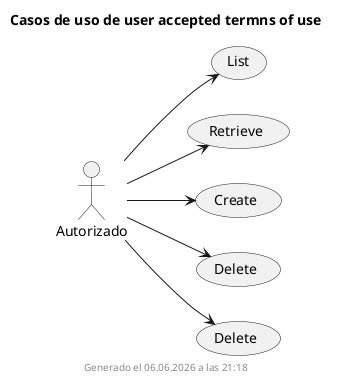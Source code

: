' @autogenerated
@startuml Casos de uso de user accepted termns of use
title Casos de uso de user accepted termns of use
left to right direction


actor :Autorizado: as a0
(List) as listado
(Retrieve) as consulta
(Create) as creacion
(Delete) as actualizacion
(Delete) as borrado

a0 --> listado
a0 --> consulta
a0 --> creacion
a0 --> actualizacion
a0 --> borrado

footer Generado el %date("dd.MM.yyyy' a las 'HH:mm")
@enduml

